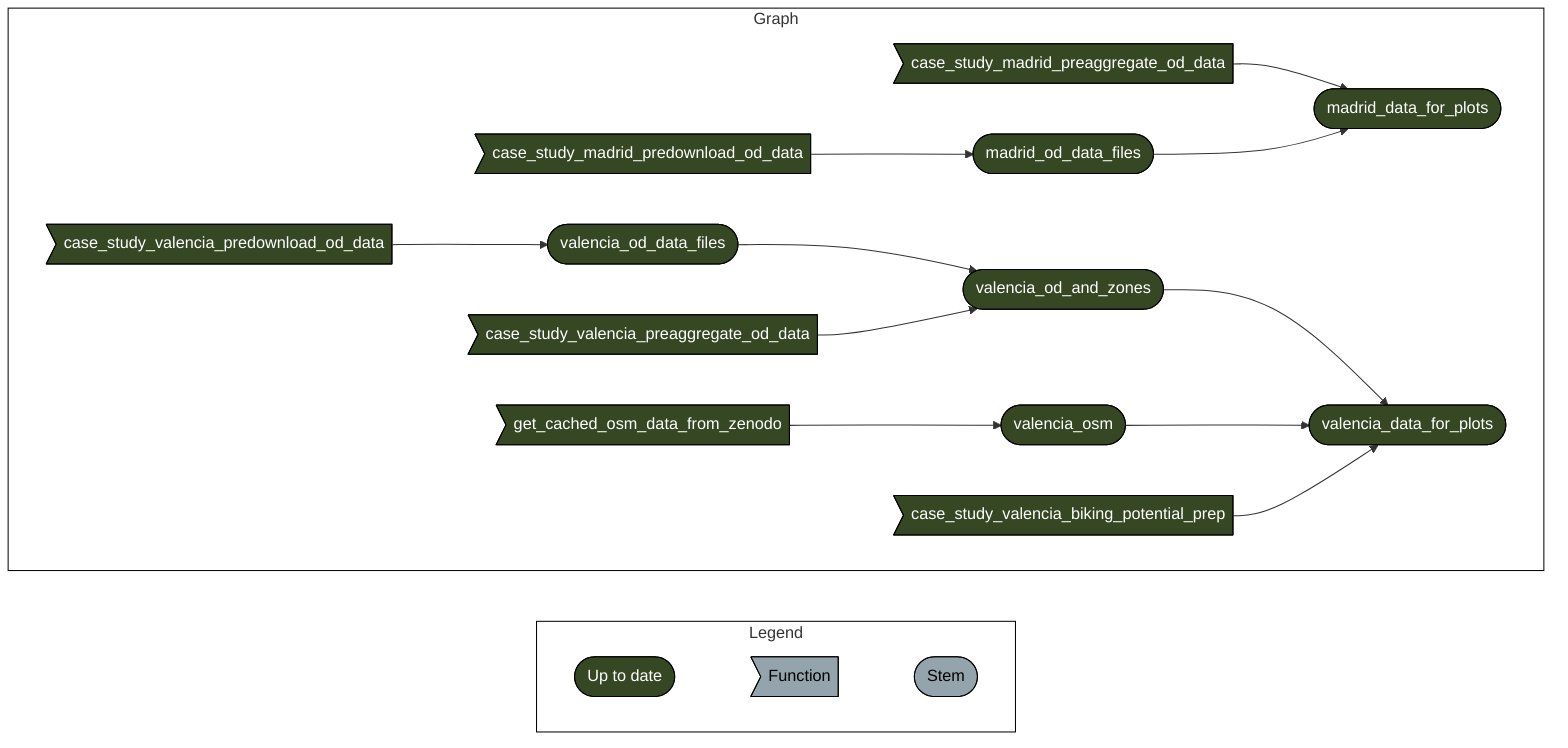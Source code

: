 graph LR
  style Legend fill:#FFFFFF00,stroke:#000000;
  style Graph fill:#FFFFFF00,stroke:#000000;
  subgraph Legend
    direction LR
    xf1522833a4d242c5([""Up to date""]):::uptodate --- xeb2d7cac8a1ce544>""Function""]:::none
    xeb2d7cac8a1ce544>""Function""]:::none --- xd03d7c7dd2ddda2b([""Stem""]):::none
  end
  subgraph Graph
    direction LR
    x591dca96dcd9c07d>"case_study_madrid_preaggregate_od_data"]:::uptodate --> x6b1f8b80aab16747(["madrid_data_for_plots"]):::uptodate
    x0bc6f982ff2b7b68(["madrid_od_data_files"]):::uptodate --> x6b1f8b80aab16747(["madrid_data_for_plots"]):::uptodate
    x139674905a9bc0ab>"case_study_madrid_predownload_od_data"]:::uptodate --> x0bc6f982ff2b7b68(["madrid_od_data_files"]):::uptodate
    x5191724c02f0f524(["valencia_od_and_zones"]):::uptodate --> xdb693f8581b6dc3c(["valencia_data_for_plots"]):::uptodate
    x0b6d89a9b9620c3d(["valencia_osm"]):::uptodate --> xdb693f8581b6dc3c(["valencia_data_for_plots"]):::uptodate
    x5161457634929192>"case_study_valencia_biking_potential_prep"]:::uptodate --> xdb693f8581b6dc3c(["valencia_data_for_plots"]):::uptodate
    x5f83bd7cebe7328e(["valencia_od_data_files"]):::uptodate --> x5191724c02f0f524(["valencia_od_and_zones"]):::uptodate
    x91c5caad44425789>"case_study_valencia_preaggregate_od_data"]:::uptodate --> x5191724c02f0f524(["valencia_od_and_zones"]):::uptodate
    x3763d8b5f65bb699>"case_study_valencia_predownload_od_data"]:::uptodate --> x5f83bd7cebe7328e(["valencia_od_data_files"]):::uptodate
    xf2f69f7e7d47dde7>"get_cached_osm_data_from_zenodo"]:::uptodate --> x0b6d89a9b9620c3d(["valencia_osm"]):::uptodate
  end
  classDef uptodate stroke:#000000,color:#ffffff,fill:#354823;
  classDef none stroke:#000000,color:#000000,fill:#94a4ac;
  linkStyle 0 stroke-width:0px;
  linkStyle 1 stroke-width:0px;